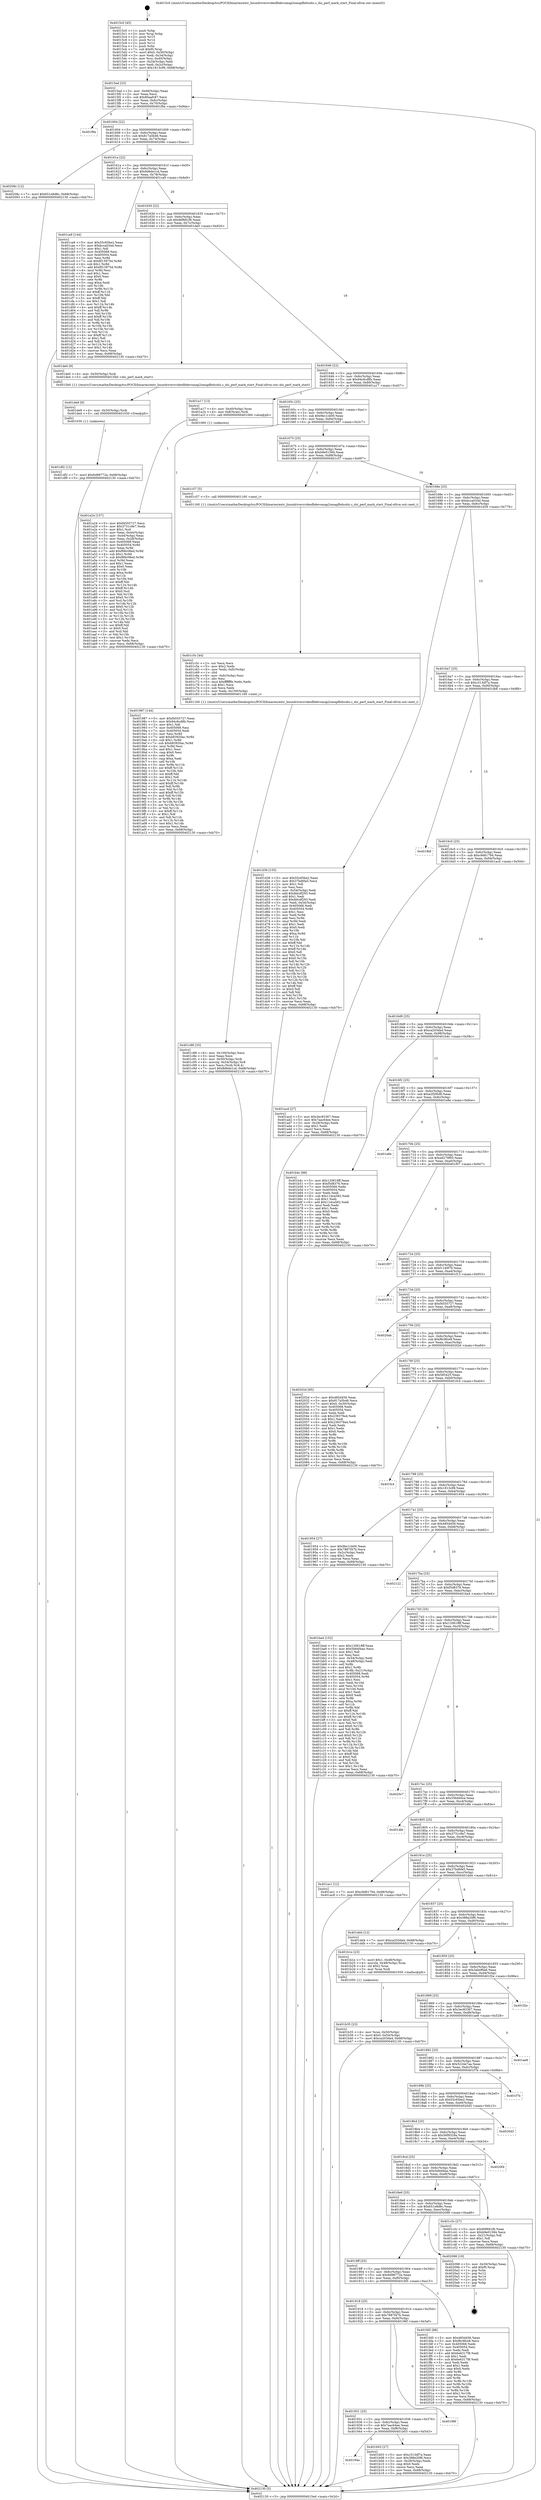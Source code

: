 digraph "0x4015c0" {
  label = "0x4015c0 (/mnt/c/Users/mathe/Desktop/tcc/POCII/binaries/extr_linuxdriversvideofbdevomap2omapfbdssdsi.c_dsi_perf_mark_start_Final-ollvm.out::main(0))"
  labelloc = "t"
  node[shape=record]

  Entry [label="",width=0.3,height=0.3,shape=circle,fillcolor=black,style=filled]
  "0x4015ed" [label="{
     0x4015ed [23]\l
     | [instrs]\l
     &nbsp;&nbsp;0x4015ed \<+3\>: mov -0x68(%rbp),%eax\l
     &nbsp;&nbsp;0x4015f0 \<+2\>: mov %eax,%ecx\l
     &nbsp;&nbsp;0x4015f2 \<+6\>: sub $0x80aafc87,%ecx\l
     &nbsp;&nbsp;0x4015f8 \<+3\>: mov %eax,-0x6c(%rbp)\l
     &nbsp;&nbsp;0x4015fb \<+3\>: mov %ecx,-0x70(%rbp)\l
     &nbsp;&nbsp;0x4015fe \<+6\>: je 0000000000401f9a \<main+0x9da\>\l
  }"]
  "0x401f9a" [label="{
     0x401f9a\l
  }", style=dashed]
  "0x401604" [label="{
     0x401604 [22]\l
     | [instrs]\l
     &nbsp;&nbsp;0x401604 \<+5\>: jmp 0000000000401609 \<main+0x49\>\l
     &nbsp;&nbsp;0x401609 \<+3\>: mov -0x6c(%rbp),%eax\l
     &nbsp;&nbsp;0x40160c \<+5\>: sub $0x817a5b46,%eax\l
     &nbsp;&nbsp;0x401611 \<+3\>: mov %eax,-0x74(%rbp)\l
     &nbsp;&nbsp;0x401614 \<+6\>: je 000000000040208c \<main+0xacc\>\l
  }"]
  Exit [label="",width=0.3,height=0.3,shape=circle,fillcolor=black,style=filled,peripheries=2]
  "0x40208c" [label="{
     0x40208c [12]\l
     | [instrs]\l
     &nbsp;&nbsp;0x40208c \<+7\>: movl $0x651e8d8c,-0x68(%rbp)\l
     &nbsp;&nbsp;0x402093 \<+5\>: jmp 0000000000402130 \<main+0xb70\>\l
  }"]
  "0x40161a" [label="{
     0x40161a [22]\l
     | [instrs]\l
     &nbsp;&nbsp;0x40161a \<+5\>: jmp 000000000040161f \<main+0x5f\>\l
     &nbsp;&nbsp;0x40161f \<+3\>: mov -0x6c(%rbp),%eax\l
     &nbsp;&nbsp;0x401622 \<+5\>: sub $0x8d6de1cd,%eax\l
     &nbsp;&nbsp;0x401627 \<+3\>: mov %eax,-0x78(%rbp)\l
     &nbsp;&nbsp;0x40162a \<+6\>: je 0000000000401ca9 \<main+0x6e9\>\l
  }"]
  "0x401df2" [label="{
     0x401df2 [12]\l
     | [instrs]\l
     &nbsp;&nbsp;0x401df2 \<+7\>: movl $0x6d98772e,-0x68(%rbp)\l
     &nbsp;&nbsp;0x401df9 \<+5\>: jmp 0000000000402130 \<main+0xb70\>\l
  }"]
  "0x401ca9" [label="{
     0x401ca9 [144]\l
     | [instrs]\l
     &nbsp;&nbsp;0x401ca9 \<+5\>: mov $0x55c65be2,%eax\l
     &nbsp;&nbsp;0x401cae \<+5\>: mov $0xbcca034d,%ecx\l
     &nbsp;&nbsp;0x401cb3 \<+2\>: mov $0x1,%dl\l
     &nbsp;&nbsp;0x401cb5 \<+7\>: mov 0x405068,%esi\l
     &nbsp;&nbsp;0x401cbc \<+7\>: mov 0x405054,%edi\l
     &nbsp;&nbsp;0x401cc3 \<+3\>: mov %esi,%r8d\l
     &nbsp;&nbsp;0x401cc6 \<+7\>: sub $0x8f13975d,%r8d\l
     &nbsp;&nbsp;0x401ccd \<+4\>: sub $0x1,%r8d\l
     &nbsp;&nbsp;0x401cd1 \<+7\>: add $0x8f13975d,%r8d\l
     &nbsp;&nbsp;0x401cd8 \<+4\>: imul %r8d,%esi\l
     &nbsp;&nbsp;0x401cdc \<+3\>: and $0x1,%esi\l
     &nbsp;&nbsp;0x401cdf \<+3\>: cmp $0x0,%esi\l
     &nbsp;&nbsp;0x401ce2 \<+4\>: sete %r9b\l
     &nbsp;&nbsp;0x401ce6 \<+3\>: cmp $0xa,%edi\l
     &nbsp;&nbsp;0x401ce9 \<+4\>: setl %r10b\l
     &nbsp;&nbsp;0x401ced \<+3\>: mov %r9b,%r11b\l
     &nbsp;&nbsp;0x401cf0 \<+4\>: xor $0xff,%r11b\l
     &nbsp;&nbsp;0x401cf4 \<+3\>: mov %r10b,%bl\l
     &nbsp;&nbsp;0x401cf7 \<+3\>: xor $0xff,%bl\l
     &nbsp;&nbsp;0x401cfa \<+3\>: xor $0x1,%dl\l
     &nbsp;&nbsp;0x401cfd \<+3\>: mov %r11b,%r14b\l
     &nbsp;&nbsp;0x401d00 \<+4\>: and $0xff,%r14b\l
     &nbsp;&nbsp;0x401d04 \<+3\>: and %dl,%r9b\l
     &nbsp;&nbsp;0x401d07 \<+3\>: mov %bl,%r15b\l
     &nbsp;&nbsp;0x401d0a \<+4\>: and $0xff,%r15b\l
     &nbsp;&nbsp;0x401d0e \<+3\>: and %dl,%r10b\l
     &nbsp;&nbsp;0x401d11 \<+3\>: or %r9b,%r14b\l
     &nbsp;&nbsp;0x401d14 \<+3\>: or %r10b,%r15b\l
     &nbsp;&nbsp;0x401d17 \<+3\>: xor %r15b,%r14b\l
     &nbsp;&nbsp;0x401d1a \<+3\>: or %bl,%r11b\l
     &nbsp;&nbsp;0x401d1d \<+4\>: xor $0xff,%r11b\l
     &nbsp;&nbsp;0x401d21 \<+3\>: or $0x1,%dl\l
     &nbsp;&nbsp;0x401d24 \<+3\>: and %dl,%r11b\l
     &nbsp;&nbsp;0x401d27 \<+3\>: or %r11b,%r14b\l
     &nbsp;&nbsp;0x401d2a \<+4\>: test $0x1,%r14b\l
     &nbsp;&nbsp;0x401d2e \<+3\>: cmovne %ecx,%eax\l
     &nbsp;&nbsp;0x401d31 \<+3\>: mov %eax,-0x68(%rbp)\l
     &nbsp;&nbsp;0x401d34 \<+5\>: jmp 0000000000402130 \<main+0xb70\>\l
  }"]
  "0x401630" [label="{
     0x401630 [22]\l
     | [instrs]\l
     &nbsp;&nbsp;0x401630 \<+5\>: jmp 0000000000401635 \<main+0x75\>\l
     &nbsp;&nbsp;0x401635 \<+3\>: mov -0x6c(%rbp),%eax\l
     &nbsp;&nbsp;0x401638 \<+5\>: sub $0x90f681f6,%eax\l
     &nbsp;&nbsp;0x40163d \<+3\>: mov %eax,-0x7c(%rbp)\l
     &nbsp;&nbsp;0x401640 \<+6\>: je 0000000000401de0 \<main+0x820\>\l
  }"]
  "0x401de9" [label="{
     0x401de9 [9]\l
     | [instrs]\l
     &nbsp;&nbsp;0x401de9 \<+4\>: mov -0x50(%rbp),%rdi\l
     &nbsp;&nbsp;0x401ded \<+5\>: call 0000000000401030 \<free@plt\>\l
     | [calls]\l
     &nbsp;&nbsp;0x401030 \{1\} (unknown)\l
  }"]
  "0x401de0" [label="{
     0x401de0 [9]\l
     | [instrs]\l
     &nbsp;&nbsp;0x401de0 \<+4\>: mov -0x50(%rbp),%rdi\l
     &nbsp;&nbsp;0x401de4 \<+5\>: call 00000000004015b0 \<dsi_perf_mark_start\>\l
     | [calls]\l
     &nbsp;&nbsp;0x4015b0 \{1\} (/mnt/c/Users/mathe/Desktop/tcc/POCII/binaries/extr_linuxdriversvideofbdevomap2omapfbdssdsi.c_dsi_perf_mark_start_Final-ollvm.out::dsi_perf_mark_start)\l
  }"]
  "0x401646" [label="{
     0x401646 [22]\l
     | [instrs]\l
     &nbsp;&nbsp;0x401646 \<+5\>: jmp 000000000040164b \<main+0x8b\>\l
     &nbsp;&nbsp;0x40164b \<+3\>: mov -0x6c(%rbp),%eax\l
     &nbsp;&nbsp;0x40164e \<+5\>: sub $0x94c6cd8b,%eax\l
     &nbsp;&nbsp;0x401653 \<+3\>: mov %eax,-0x80(%rbp)\l
     &nbsp;&nbsp;0x401656 \<+6\>: je 0000000000401a17 \<main+0x457\>\l
  }"]
  "0x401c88" [label="{
     0x401c88 [33]\l
     | [instrs]\l
     &nbsp;&nbsp;0x401c88 \<+6\>: mov -0x100(%rbp),%ecx\l
     &nbsp;&nbsp;0x401c8e \<+3\>: imul %eax,%ecx\l
     &nbsp;&nbsp;0x401c91 \<+4\>: mov -0x50(%rbp),%rdi\l
     &nbsp;&nbsp;0x401c95 \<+4\>: movslq -0x54(%rbp),%r8\l
     &nbsp;&nbsp;0x401c99 \<+4\>: mov %ecx,(%rdi,%r8,4)\l
     &nbsp;&nbsp;0x401c9d \<+7\>: movl $0x8d6de1cd,-0x68(%rbp)\l
     &nbsp;&nbsp;0x401ca4 \<+5\>: jmp 0000000000402130 \<main+0xb70\>\l
  }"]
  "0x401a17" [label="{
     0x401a17 [13]\l
     | [instrs]\l
     &nbsp;&nbsp;0x401a17 \<+4\>: mov -0x40(%rbp),%rax\l
     &nbsp;&nbsp;0x401a1b \<+4\>: mov 0x8(%rax),%rdi\l
     &nbsp;&nbsp;0x401a1f \<+5\>: call 0000000000401060 \<atoi@plt\>\l
     | [calls]\l
     &nbsp;&nbsp;0x401060 \{1\} (unknown)\l
  }"]
  "0x40165c" [label="{
     0x40165c [25]\l
     | [instrs]\l
     &nbsp;&nbsp;0x40165c \<+5\>: jmp 0000000000401661 \<main+0xa1\>\l
     &nbsp;&nbsp;0x401661 \<+3\>: mov -0x6c(%rbp),%eax\l
     &nbsp;&nbsp;0x401664 \<+5\>: sub $0x9bc1cb00,%eax\l
     &nbsp;&nbsp;0x401669 \<+6\>: mov %eax,-0x84(%rbp)\l
     &nbsp;&nbsp;0x40166f \<+6\>: je 0000000000401987 \<main+0x3c7\>\l
  }"]
  "0x401c5c" [label="{
     0x401c5c [44]\l
     | [instrs]\l
     &nbsp;&nbsp;0x401c5c \<+2\>: xor %ecx,%ecx\l
     &nbsp;&nbsp;0x401c5e \<+5\>: mov $0x2,%edx\l
     &nbsp;&nbsp;0x401c63 \<+6\>: mov %edx,-0xfc(%rbp)\l
     &nbsp;&nbsp;0x401c69 \<+1\>: cltd\l
     &nbsp;&nbsp;0x401c6a \<+6\>: mov -0xfc(%rbp),%esi\l
     &nbsp;&nbsp;0x401c70 \<+2\>: idiv %esi\l
     &nbsp;&nbsp;0x401c72 \<+6\>: imul $0xfffffffe,%edx,%edx\l
     &nbsp;&nbsp;0x401c78 \<+3\>: sub $0x1,%ecx\l
     &nbsp;&nbsp;0x401c7b \<+2\>: sub %ecx,%edx\l
     &nbsp;&nbsp;0x401c7d \<+6\>: mov %edx,-0x100(%rbp)\l
     &nbsp;&nbsp;0x401c83 \<+5\>: call 0000000000401160 \<next_i\>\l
     | [calls]\l
     &nbsp;&nbsp;0x401160 \{1\} (/mnt/c/Users/mathe/Desktop/tcc/POCII/binaries/extr_linuxdriversvideofbdevomap2omapfbdssdsi.c_dsi_perf_mark_start_Final-ollvm.out::next_i)\l
  }"]
  "0x401987" [label="{
     0x401987 [144]\l
     | [instrs]\l
     &nbsp;&nbsp;0x401987 \<+5\>: mov $0xf4555727,%eax\l
     &nbsp;&nbsp;0x40198c \<+5\>: mov $0x94c6cd8b,%ecx\l
     &nbsp;&nbsp;0x401991 \<+2\>: mov $0x1,%dl\l
     &nbsp;&nbsp;0x401993 \<+7\>: mov 0x405068,%esi\l
     &nbsp;&nbsp;0x40199a \<+7\>: mov 0x405054,%edi\l
     &nbsp;&nbsp;0x4019a1 \<+3\>: mov %esi,%r8d\l
     &nbsp;&nbsp;0x4019a4 \<+7\>: add $0xb83920ac,%r8d\l
     &nbsp;&nbsp;0x4019ab \<+4\>: sub $0x1,%r8d\l
     &nbsp;&nbsp;0x4019af \<+7\>: sub $0xb83920ac,%r8d\l
     &nbsp;&nbsp;0x4019b6 \<+4\>: imul %r8d,%esi\l
     &nbsp;&nbsp;0x4019ba \<+3\>: and $0x1,%esi\l
     &nbsp;&nbsp;0x4019bd \<+3\>: cmp $0x0,%esi\l
     &nbsp;&nbsp;0x4019c0 \<+4\>: sete %r9b\l
     &nbsp;&nbsp;0x4019c4 \<+3\>: cmp $0xa,%edi\l
     &nbsp;&nbsp;0x4019c7 \<+4\>: setl %r10b\l
     &nbsp;&nbsp;0x4019cb \<+3\>: mov %r9b,%r11b\l
     &nbsp;&nbsp;0x4019ce \<+4\>: xor $0xff,%r11b\l
     &nbsp;&nbsp;0x4019d2 \<+3\>: mov %r10b,%bl\l
     &nbsp;&nbsp;0x4019d5 \<+3\>: xor $0xff,%bl\l
     &nbsp;&nbsp;0x4019d8 \<+3\>: xor $0x1,%dl\l
     &nbsp;&nbsp;0x4019db \<+3\>: mov %r11b,%r14b\l
     &nbsp;&nbsp;0x4019de \<+4\>: and $0xff,%r14b\l
     &nbsp;&nbsp;0x4019e2 \<+3\>: and %dl,%r9b\l
     &nbsp;&nbsp;0x4019e5 \<+3\>: mov %bl,%r15b\l
     &nbsp;&nbsp;0x4019e8 \<+4\>: and $0xff,%r15b\l
     &nbsp;&nbsp;0x4019ec \<+3\>: and %dl,%r10b\l
     &nbsp;&nbsp;0x4019ef \<+3\>: or %r9b,%r14b\l
     &nbsp;&nbsp;0x4019f2 \<+3\>: or %r10b,%r15b\l
     &nbsp;&nbsp;0x4019f5 \<+3\>: xor %r15b,%r14b\l
     &nbsp;&nbsp;0x4019f8 \<+3\>: or %bl,%r11b\l
     &nbsp;&nbsp;0x4019fb \<+4\>: xor $0xff,%r11b\l
     &nbsp;&nbsp;0x4019ff \<+3\>: or $0x1,%dl\l
     &nbsp;&nbsp;0x401a02 \<+3\>: and %dl,%r11b\l
     &nbsp;&nbsp;0x401a05 \<+3\>: or %r11b,%r14b\l
     &nbsp;&nbsp;0x401a08 \<+4\>: test $0x1,%r14b\l
     &nbsp;&nbsp;0x401a0c \<+3\>: cmovne %ecx,%eax\l
     &nbsp;&nbsp;0x401a0f \<+3\>: mov %eax,-0x68(%rbp)\l
     &nbsp;&nbsp;0x401a12 \<+5\>: jmp 0000000000402130 \<main+0xb70\>\l
  }"]
  "0x401675" [label="{
     0x401675 [25]\l
     | [instrs]\l
     &nbsp;&nbsp;0x401675 \<+5\>: jmp 000000000040167a \<main+0xba\>\l
     &nbsp;&nbsp;0x40167a \<+3\>: mov -0x6c(%rbp),%eax\l
     &nbsp;&nbsp;0x40167d \<+5\>: sub $0xb9e01584,%eax\l
     &nbsp;&nbsp;0x401682 \<+6\>: mov %eax,-0x88(%rbp)\l
     &nbsp;&nbsp;0x401688 \<+6\>: je 0000000000401c57 \<main+0x697\>\l
  }"]
  "0x401b35" [label="{
     0x401b35 [23]\l
     | [instrs]\l
     &nbsp;&nbsp;0x401b35 \<+4\>: mov %rax,-0x50(%rbp)\l
     &nbsp;&nbsp;0x401b39 \<+7\>: movl $0x0,-0x54(%rbp)\l
     &nbsp;&nbsp;0x401b40 \<+7\>: movl $0xca203da4,-0x68(%rbp)\l
     &nbsp;&nbsp;0x401b47 \<+5\>: jmp 0000000000402130 \<main+0xb70\>\l
  }"]
  "0x401c57" [label="{
     0x401c57 [5]\l
     | [instrs]\l
     &nbsp;&nbsp;0x401c57 \<+5\>: call 0000000000401160 \<next_i\>\l
     | [calls]\l
     &nbsp;&nbsp;0x401160 \{1\} (/mnt/c/Users/mathe/Desktop/tcc/POCII/binaries/extr_linuxdriversvideofbdevomap2omapfbdssdsi.c_dsi_perf_mark_start_Final-ollvm.out::next_i)\l
  }"]
  "0x40168e" [label="{
     0x40168e [25]\l
     | [instrs]\l
     &nbsp;&nbsp;0x40168e \<+5\>: jmp 0000000000401693 \<main+0xd3\>\l
     &nbsp;&nbsp;0x401693 \<+3\>: mov -0x6c(%rbp),%eax\l
     &nbsp;&nbsp;0x401696 \<+5\>: sub $0xbcca034d,%eax\l
     &nbsp;&nbsp;0x40169b \<+6\>: mov %eax,-0x8c(%rbp)\l
     &nbsp;&nbsp;0x4016a1 \<+6\>: je 0000000000401d39 \<main+0x779\>\l
  }"]
  "0x40194a" [label="{
     0x40194a\l
  }", style=dashed]
  "0x401d39" [label="{
     0x401d39 [155]\l
     | [instrs]\l
     &nbsp;&nbsp;0x401d39 \<+5\>: mov $0x55c65be2,%eax\l
     &nbsp;&nbsp;0x401d3e \<+5\>: mov $0x37bd6fa5,%ecx\l
     &nbsp;&nbsp;0x401d43 \<+2\>: mov $0x1,%dl\l
     &nbsp;&nbsp;0x401d45 \<+2\>: xor %esi,%esi\l
     &nbsp;&nbsp;0x401d47 \<+3\>: mov -0x54(%rbp),%edi\l
     &nbsp;&nbsp;0x401d4a \<+6\>: add $0x8dcdf293,%edi\l
     &nbsp;&nbsp;0x401d50 \<+3\>: add $0x1,%edi\l
     &nbsp;&nbsp;0x401d53 \<+6\>: sub $0x8dcdf293,%edi\l
     &nbsp;&nbsp;0x401d59 \<+3\>: mov %edi,-0x54(%rbp)\l
     &nbsp;&nbsp;0x401d5c \<+7\>: mov 0x405068,%edi\l
     &nbsp;&nbsp;0x401d63 \<+8\>: mov 0x405054,%r8d\l
     &nbsp;&nbsp;0x401d6b \<+3\>: sub $0x1,%esi\l
     &nbsp;&nbsp;0x401d6e \<+3\>: mov %edi,%r9d\l
     &nbsp;&nbsp;0x401d71 \<+3\>: add %esi,%r9d\l
     &nbsp;&nbsp;0x401d74 \<+4\>: imul %r9d,%edi\l
     &nbsp;&nbsp;0x401d78 \<+3\>: and $0x1,%edi\l
     &nbsp;&nbsp;0x401d7b \<+3\>: cmp $0x0,%edi\l
     &nbsp;&nbsp;0x401d7e \<+4\>: sete %r10b\l
     &nbsp;&nbsp;0x401d82 \<+4\>: cmp $0xa,%r8d\l
     &nbsp;&nbsp;0x401d86 \<+4\>: setl %r11b\l
     &nbsp;&nbsp;0x401d8a \<+3\>: mov %r10b,%bl\l
     &nbsp;&nbsp;0x401d8d \<+3\>: xor $0xff,%bl\l
     &nbsp;&nbsp;0x401d90 \<+3\>: mov %r11b,%r14b\l
     &nbsp;&nbsp;0x401d93 \<+4\>: xor $0xff,%r14b\l
     &nbsp;&nbsp;0x401d97 \<+3\>: xor $0x0,%dl\l
     &nbsp;&nbsp;0x401d9a \<+3\>: mov %bl,%r15b\l
     &nbsp;&nbsp;0x401d9d \<+4\>: and $0x0,%r15b\l
     &nbsp;&nbsp;0x401da1 \<+3\>: and %dl,%r10b\l
     &nbsp;&nbsp;0x401da4 \<+3\>: mov %r14b,%r12b\l
     &nbsp;&nbsp;0x401da7 \<+4\>: and $0x0,%r12b\l
     &nbsp;&nbsp;0x401dab \<+3\>: and %dl,%r11b\l
     &nbsp;&nbsp;0x401dae \<+3\>: or %r10b,%r15b\l
     &nbsp;&nbsp;0x401db1 \<+3\>: or %r11b,%r12b\l
     &nbsp;&nbsp;0x401db4 \<+3\>: xor %r12b,%r15b\l
     &nbsp;&nbsp;0x401db7 \<+3\>: or %r14b,%bl\l
     &nbsp;&nbsp;0x401dba \<+3\>: xor $0xff,%bl\l
     &nbsp;&nbsp;0x401dbd \<+3\>: or $0x0,%dl\l
     &nbsp;&nbsp;0x401dc0 \<+2\>: and %dl,%bl\l
     &nbsp;&nbsp;0x401dc2 \<+3\>: or %bl,%r15b\l
     &nbsp;&nbsp;0x401dc5 \<+4\>: test $0x1,%r15b\l
     &nbsp;&nbsp;0x401dc9 \<+3\>: cmovne %ecx,%eax\l
     &nbsp;&nbsp;0x401dcc \<+3\>: mov %eax,-0x68(%rbp)\l
     &nbsp;&nbsp;0x401dcf \<+5\>: jmp 0000000000402130 \<main+0xb70\>\l
  }"]
  "0x4016a7" [label="{
     0x4016a7 [25]\l
     | [instrs]\l
     &nbsp;&nbsp;0x4016a7 \<+5\>: jmp 00000000004016ac \<main+0xec\>\l
     &nbsp;&nbsp;0x4016ac \<+3\>: mov -0x6c(%rbp),%eax\l
     &nbsp;&nbsp;0x4016af \<+5\>: sub $0xc313df7a,%eax\l
     &nbsp;&nbsp;0x4016b4 \<+6\>: mov %eax,-0x90(%rbp)\l
     &nbsp;&nbsp;0x4016ba \<+6\>: je 0000000000401fb8 \<main+0x9f8\>\l
  }"]
  "0x401b03" [label="{
     0x401b03 [27]\l
     | [instrs]\l
     &nbsp;&nbsp;0x401b03 \<+5\>: mov $0xc313df7a,%eax\l
     &nbsp;&nbsp;0x401b08 \<+5\>: mov $0x388e20f6,%ecx\l
     &nbsp;&nbsp;0x401b0d \<+3\>: mov -0x28(%rbp),%edx\l
     &nbsp;&nbsp;0x401b10 \<+3\>: cmp $0x0,%edx\l
     &nbsp;&nbsp;0x401b13 \<+3\>: cmove %ecx,%eax\l
     &nbsp;&nbsp;0x401b16 \<+3\>: mov %eax,-0x68(%rbp)\l
     &nbsp;&nbsp;0x401b19 \<+5\>: jmp 0000000000402130 \<main+0xb70\>\l
  }"]
  "0x401fb8" [label="{
     0x401fb8\l
  }", style=dashed]
  "0x4016c0" [label="{
     0x4016c0 [25]\l
     | [instrs]\l
     &nbsp;&nbsp;0x4016c0 \<+5\>: jmp 00000000004016c5 \<main+0x105\>\l
     &nbsp;&nbsp;0x4016c5 \<+3\>: mov -0x6c(%rbp),%eax\l
     &nbsp;&nbsp;0x4016c8 \<+5\>: sub $0xc9d61794,%eax\l
     &nbsp;&nbsp;0x4016cd \<+6\>: mov %eax,-0x94(%rbp)\l
     &nbsp;&nbsp;0x4016d3 \<+6\>: je 0000000000401acd \<main+0x50d\>\l
  }"]
  "0x401931" [label="{
     0x401931 [25]\l
     | [instrs]\l
     &nbsp;&nbsp;0x401931 \<+5\>: jmp 0000000000401936 \<main+0x376\>\l
     &nbsp;&nbsp;0x401936 \<+3\>: mov -0x6c(%rbp),%eax\l
     &nbsp;&nbsp;0x401939 \<+5\>: sub $0x7aac64ee,%eax\l
     &nbsp;&nbsp;0x40193e \<+6\>: mov %eax,-0xf8(%rbp)\l
     &nbsp;&nbsp;0x401944 \<+6\>: je 0000000000401b03 \<main+0x543\>\l
  }"]
  "0x401acd" [label="{
     0x401acd [27]\l
     | [instrs]\l
     &nbsp;&nbsp;0x401acd \<+5\>: mov $0x3ec83367,%eax\l
     &nbsp;&nbsp;0x401ad2 \<+5\>: mov $0x7aac64ee,%ecx\l
     &nbsp;&nbsp;0x401ad7 \<+3\>: mov -0x28(%rbp),%edx\l
     &nbsp;&nbsp;0x401ada \<+3\>: cmp $0x1,%edx\l
     &nbsp;&nbsp;0x401add \<+3\>: cmovl %ecx,%eax\l
     &nbsp;&nbsp;0x401ae0 \<+3\>: mov %eax,-0x68(%rbp)\l
     &nbsp;&nbsp;0x401ae3 \<+5\>: jmp 0000000000402130 \<main+0xb70\>\l
  }"]
  "0x4016d9" [label="{
     0x4016d9 [25]\l
     | [instrs]\l
     &nbsp;&nbsp;0x4016d9 \<+5\>: jmp 00000000004016de \<main+0x11e\>\l
     &nbsp;&nbsp;0x4016de \<+3\>: mov -0x6c(%rbp),%eax\l
     &nbsp;&nbsp;0x4016e1 \<+5\>: sub $0xca203da4,%eax\l
     &nbsp;&nbsp;0x4016e6 \<+6\>: mov %eax,-0x98(%rbp)\l
     &nbsp;&nbsp;0x4016ec \<+6\>: je 0000000000401b4c \<main+0x58c\>\l
  }"]
  "0x40196f" [label="{
     0x40196f\l
  }", style=dashed]
  "0x401b4c" [label="{
     0x401b4c [88]\l
     | [instrs]\l
     &nbsp;&nbsp;0x401b4c \<+5\>: mov $0x120618ff,%eax\l
     &nbsp;&nbsp;0x401b51 \<+5\>: mov $0xf5d8376,%ecx\l
     &nbsp;&nbsp;0x401b56 \<+7\>: mov 0x405068,%edx\l
     &nbsp;&nbsp;0x401b5d \<+7\>: mov 0x405054,%esi\l
     &nbsp;&nbsp;0x401b64 \<+2\>: mov %edx,%edi\l
     &nbsp;&nbsp;0x401b66 \<+6\>: sub $0x11dca582,%edi\l
     &nbsp;&nbsp;0x401b6c \<+3\>: sub $0x1,%edi\l
     &nbsp;&nbsp;0x401b6f \<+6\>: add $0x11dca582,%edi\l
     &nbsp;&nbsp;0x401b75 \<+3\>: imul %edi,%edx\l
     &nbsp;&nbsp;0x401b78 \<+3\>: and $0x1,%edx\l
     &nbsp;&nbsp;0x401b7b \<+3\>: cmp $0x0,%edx\l
     &nbsp;&nbsp;0x401b7e \<+4\>: sete %r8b\l
     &nbsp;&nbsp;0x401b82 \<+3\>: cmp $0xa,%esi\l
     &nbsp;&nbsp;0x401b85 \<+4\>: setl %r9b\l
     &nbsp;&nbsp;0x401b89 \<+3\>: mov %r8b,%r10b\l
     &nbsp;&nbsp;0x401b8c \<+3\>: and %r9b,%r10b\l
     &nbsp;&nbsp;0x401b8f \<+3\>: xor %r9b,%r8b\l
     &nbsp;&nbsp;0x401b92 \<+3\>: or %r8b,%r10b\l
     &nbsp;&nbsp;0x401b95 \<+4\>: test $0x1,%r10b\l
     &nbsp;&nbsp;0x401b99 \<+3\>: cmovne %ecx,%eax\l
     &nbsp;&nbsp;0x401b9c \<+3\>: mov %eax,-0x68(%rbp)\l
     &nbsp;&nbsp;0x401b9f \<+5\>: jmp 0000000000402130 \<main+0xb70\>\l
  }"]
  "0x4016f2" [label="{
     0x4016f2 [25]\l
     | [instrs]\l
     &nbsp;&nbsp;0x4016f2 \<+5\>: jmp 00000000004016f7 \<main+0x137\>\l
     &nbsp;&nbsp;0x4016f7 \<+3\>: mov -0x6c(%rbp),%eax\l
     &nbsp;&nbsp;0x4016fa \<+5\>: sub $0xe2f2f0d8,%eax\l
     &nbsp;&nbsp;0x4016ff \<+6\>: mov %eax,-0x9c(%rbp)\l
     &nbsp;&nbsp;0x401705 \<+6\>: je 0000000000401e8e \<main+0x8ce\>\l
  }"]
  "0x401918" [label="{
     0x401918 [25]\l
     | [instrs]\l
     &nbsp;&nbsp;0x401918 \<+5\>: jmp 000000000040191d \<main+0x35d\>\l
     &nbsp;&nbsp;0x40191d \<+3\>: mov -0x6c(%rbp),%eax\l
     &nbsp;&nbsp;0x401920 \<+5\>: sub $0x7887f47b,%eax\l
     &nbsp;&nbsp;0x401925 \<+6\>: mov %eax,-0xf4(%rbp)\l
     &nbsp;&nbsp;0x40192b \<+6\>: je 000000000040196f \<main+0x3af\>\l
  }"]
  "0x401e8e" [label="{
     0x401e8e\l
  }", style=dashed]
  "0x40170b" [label="{
     0x40170b [25]\l
     | [instrs]\l
     &nbsp;&nbsp;0x40170b \<+5\>: jmp 0000000000401710 \<main+0x150\>\l
     &nbsp;&nbsp;0x401710 \<+3\>: mov -0x6c(%rbp),%eax\l
     &nbsp;&nbsp;0x401713 \<+5\>: sub $0xe6279f05,%eax\l
     &nbsp;&nbsp;0x401718 \<+6\>: mov %eax,-0xa0(%rbp)\l
     &nbsp;&nbsp;0x40171e \<+6\>: je 0000000000401f07 \<main+0x947\>\l
  }"]
  "0x401fd5" [label="{
     0x401fd5 [88]\l
     | [instrs]\l
     &nbsp;&nbsp;0x401fd5 \<+5\>: mov $0x485d456,%eax\l
     &nbsp;&nbsp;0x401fda \<+5\>: mov $0xf6c9fce8,%ecx\l
     &nbsp;&nbsp;0x401fdf \<+7\>: mov 0x405068,%edx\l
     &nbsp;&nbsp;0x401fe6 \<+7\>: mov 0x405054,%esi\l
     &nbsp;&nbsp;0x401fed \<+2\>: mov %edx,%edi\l
     &nbsp;&nbsp;0x401fef \<+6\>: add $0x6e6317f8,%edi\l
     &nbsp;&nbsp;0x401ff5 \<+3\>: sub $0x1,%edi\l
     &nbsp;&nbsp;0x401ff8 \<+6\>: sub $0x6e6317f8,%edi\l
     &nbsp;&nbsp;0x401ffe \<+3\>: imul %edi,%edx\l
     &nbsp;&nbsp;0x402001 \<+3\>: and $0x1,%edx\l
     &nbsp;&nbsp;0x402004 \<+3\>: cmp $0x0,%edx\l
     &nbsp;&nbsp;0x402007 \<+4\>: sete %r8b\l
     &nbsp;&nbsp;0x40200b \<+3\>: cmp $0xa,%esi\l
     &nbsp;&nbsp;0x40200e \<+4\>: setl %r9b\l
     &nbsp;&nbsp;0x402012 \<+3\>: mov %r8b,%r10b\l
     &nbsp;&nbsp;0x402015 \<+3\>: and %r9b,%r10b\l
     &nbsp;&nbsp;0x402018 \<+3\>: xor %r9b,%r8b\l
     &nbsp;&nbsp;0x40201b \<+3\>: or %r8b,%r10b\l
     &nbsp;&nbsp;0x40201e \<+4\>: test $0x1,%r10b\l
     &nbsp;&nbsp;0x402022 \<+3\>: cmovne %ecx,%eax\l
     &nbsp;&nbsp;0x402025 \<+3\>: mov %eax,-0x68(%rbp)\l
     &nbsp;&nbsp;0x402028 \<+5\>: jmp 0000000000402130 \<main+0xb70\>\l
  }"]
  "0x401f07" [label="{
     0x401f07\l
  }", style=dashed]
  "0x401724" [label="{
     0x401724 [25]\l
     | [instrs]\l
     &nbsp;&nbsp;0x401724 \<+5\>: jmp 0000000000401729 \<main+0x169\>\l
     &nbsp;&nbsp;0x401729 \<+3\>: mov -0x6c(%rbp),%eax\l
     &nbsp;&nbsp;0x40172c \<+5\>: sub $0xf1140f76,%eax\l
     &nbsp;&nbsp;0x401731 \<+6\>: mov %eax,-0xa4(%rbp)\l
     &nbsp;&nbsp;0x401737 \<+6\>: je 0000000000401f13 \<main+0x953\>\l
  }"]
  "0x4018ff" [label="{
     0x4018ff [25]\l
     | [instrs]\l
     &nbsp;&nbsp;0x4018ff \<+5\>: jmp 0000000000401904 \<main+0x344\>\l
     &nbsp;&nbsp;0x401904 \<+3\>: mov -0x6c(%rbp),%eax\l
     &nbsp;&nbsp;0x401907 \<+5\>: sub $0x6d98772e,%eax\l
     &nbsp;&nbsp;0x40190c \<+6\>: mov %eax,-0xf0(%rbp)\l
     &nbsp;&nbsp;0x401912 \<+6\>: je 0000000000401fd5 \<main+0xa15\>\l
  }"]
  "0x401f13" [label="{
     0x401f13\l
  }", style=dashed]
  "0x40173d" [label="{
     0x40173d [25]\l
     | [instrs]\l
     &nbsp;&nbsp;0x40173d \<+5\>: jmp 0000000000401742 \<main+0x182\>\l
     &nbsp;&nbsp;0x401742 \<+3\>: mov -0x6c(%rbp),%eax\l
     &nbsp;&nbsp;0x401745 \<+5\>: sub $0xf4555727,%eax\l
     &nbsp;&nbsp;0x40174a \<+6\>: mov %eax,-0xa8(%rbp)\l
     &nbsp;&nbsp;0x401750 \<+6\>: je 00000000004020ab \<main+0xaeb\>\l
  }"]
  "0x402098" [label="{
     0x402098 [19]\l
     | [instrs]\l
     &nbsp;&nbsp;0x402098 \<+3\>: mov -0x30(%rbp),%eax\l
     &nbsp;&nbsp;0x40209b \<+7\>: add $0xf0,%rsp\l
     &nbsp;&nbsp;0x4020a2 \<+1\>: pop %rbx\l
     &nbsp;&nbsp;0x4020a3 \<+2\>: pop %r12\l
     &nbsp;&nbsp;0x4020a5 \<+2\>: pop %r14\l
     &nbsp;&nbsp;0x4020a7 \<+2\>: pop %r15\l
     &nbsp;&nbsp;0x4020a9 \<+1\>: pop %rbp\l
     &nbsp;&nbsp;0x4020aa \<+1\>: ret\l
  }"]
  "0x4020ab" [label="{
     0x4020ab\l
  }", style=dashed]
  "0x401756" [label="{
     0x401756 [25]\l
     | [instrs]\l
     &nbsp;&nbsp;0x401756 \<+5\>: jmp 000000000040175b \<main+0x19b\>\l
     &nbsp;&nbsp;0x40175b \<+3\>: mov -0x6c(%rbp),%eax\l
     &nbsp;&nbsp;0x40175e \<+5\>: sub $0xf6c9fce8,%eax\l
     &nbsp;&nbsp;0x401763 \<+6\>: mov %eax,-0xac(%rbp)\l
     &nbsp;&nbsp;0x401769 \<+6\>: je 000000000040202d \<main+0xa6d\>\l
  }"]
  "0x4018e6" [label="{
     0x4018e6 [25]\l
     | [instrs]\l
     &nbsp;&nbsp;0x4018e6 \<+5\>: jmp 00000000004018eb \<main+0x32b\>\l
     &nbsp;&nbsp;0x4018eb \<+3\>: mov -0x6c(%rbp),%eax\l
     &nbsp;&nbsp;0x4018ee \<+5\>: sub $0x651e8d8c,%eax\l
     &nbsp;&nbsp;0x4018f3 \<+6\>: mov %eax,-0xec(%rbp)\l
     &nbsp;&nbsp;0x4018f9 \<+6\>: je 0000000000402098 \<main+0xad8\>\l
  }"]
  "0x40202d" [label="{
     0x40202d [95]\l
     | [instrs]\l
     &nbsp;&nbsp;0x40202d \<+5\>: mov $0x485d456,%eax\l
     &nbsp;&nbsp;0x402032 \<+5\>: mov $0x817a5b46,%ecx\l
     &nbsp;&nbsp;0x402037 \<+7\>: movl $0x0,-0x30(%rbp)\l
     &nbsp;&nbsp;0x40203e \<+7\>: mov 0x405068,%edx\l
     &nbsp;&nbsp;0x402045 \<+7\>: mov 0x405054,%esi\l
     &nbsp;&nbsp;0x40204c \<+2\>: mov %edx,%edi\l
     &nbsp;&nbsp;0x40204e \<+6\>: sub $0x239379a4,%edi\l
     &nbsp;&nbsp;0x402054 \<+3\>: sub $0x1,%edi\l
     &nbsp;&nbsp;0x402057 \<+6\>: add $0x239379a4,%edi\l
     &nbsp;&nbsp;0x40205d \<+3\>: imul %edi,%edx\l
     &nbsp;&nbsp;0x402060 \<+3\>: and $0x1,%edx\l
     &nbsp;&nbsp;0x402063 \<+3\>: cmp $0x0,%edx\l
     &nbsp;&nbsp;0x402066 \<+4\>: sete %r8b\l
     &nbsp;&nbsp;0x40206a \<+3\>: cmp $0xa,%esi\l
     &nbsp;&nbsp;0x40206d \<+4\>: setl %r9b\l
     &nbsp;&nbsp;0x402071 \<+3\>: mov %r8b,%r10b\l
     &nbsp;&nbsp;0x402074 \<+3\>: and %r9b,%r10b\l
     &nbsp;&nbsp;0x402077 \<+3\>: xor %r9b,%r8b\l
     &nbsp;&nbsp;0x40207a \<+3\>: or %r8b,%r10b\l
     &nbsp;&nbsp;0x40207d \<+4\>: test $0x1,%r10b\l
     &nbsp;&nbsp;0x402081 \<+3\>: cmovne %ecx,%eax\l
     &nbsp;&nbsp;0x402084 \<+3\>: mov %eax,-0x68(%rbp)\l
     &nbsp;&nbsp;0x402087 \<+5\>: jmp 0000000000402130 \<main+0xb70\>\l
  }"]
  "0x40176f" [label="{
     0x40176f [25]\l
     | [instrs]\l
     &nbsp;&nbsp;0x40176f \<+5\>: jmp 0000000000401774 \<main+0x1b4\>\l
     &nbsp;&nbsp;0x401774 \<+3\>: mov -0x6c(%rbp),%eax\l
     &nbsp;&nbsp;0x401777 \<+5\>: sub $0x585425,%eax\l
     &nbsp;&nbsp;0x40177c \<+6\>: mov %eax,-0xb0(%rbp)\l
     &nbsp;&nbsp;0x401782 \<+6\>: je 0000000000401fc4 \<main+0xa04\>\l
  }"]
  "0x401c3c" [label="{
     0x401c3c [27]\l
     | [instrs]\l
     &nbsp;&nbsp;0x401c3c \<+5\>: mov $0x90f681f6,%eax\l
     &nbsp;&nbsp;0x401c41 \<+5\>: mov $0xb9e01584,%ecx\l
     &nbsp;&nbsp;0x401c46 \<+3\>: mov -0x21(%rbp),%dl\l
     &nbsp;&nbsp;0x401c49 \<+3\>: test $0x1,%dl\l
     &nbsp;&nbsp;0x401c4c \<+3\>: cmovne %ecx,%eax\l
     &nbsp;&nbsp;0x401c4f \<+3\>: mov %eax,-0x68(%rbp)\l
     &nbsp;&nbsp;0x401c52 \<+5\>: jmp 0000000000402130 \<main+0xb70\>\l
  }"]
  "0x401fc4" [label="{
     0x401fc4\l
  }", style=dashed]
  "0x401788" [label="{
     0x401788 [25]\l
     | [instrs]\l
     &nbsp;&nbsp;0x401788 \<+5\>: jmp 000000000040178d \<main+0x1cd\>\l
     &nbsp;&nbsp;0x40178d \<+3\>: mov -0x6c(%rbp),%eax\l
     &nbsp;&nbsp;0x401790 \<+5\>: sub $0x1813c99,%eax\l
     &nbsp;&nbsp;0x401795 \<+6\>: mov %eax,-0xb4(%rbp)\l
     &nbsp;&nbsp;0x40179b \<+6\>: je 0000000000401954 \<main+0x394\>\l
  }"]
  "0x4018cd" [label="{
     0x4018cd [25]\l
     | [instrs]\l
     &nbsp;&nbsp;0x4018cd \<+5\>: jmp 00000000004018d2 \<main+0x312\>\l
     &nbsp;&nbsp;0x4018d2 \<+3\>: mov -0x6c(%rbp),%eax\l
     &nbsp;&nbsp;0x4018d5 \<+5\>: sub $0x5b84f4ae,%eax\l
     &nbsp;&nbsp;0x4018da \<+6\>: mov %eax,-0xe8(%rbp)\l
     &nbsp;&nbsp;0x4018e0 \<+6\>: je 0000000000401c3c \<main+0x67c\>\l
  }"]
  "0x401954" [label="{
     0x401954 [27]\l
     | [instrs]\l
     &nbsp;&nbsp;0x401954 \<+5\>: mov $0x9bc1cb00,%eax\l
     &nbsp;&nbsp;0x401959 \<+5\>: mov $0x7887f47b,%ecx\l
     &nbsp;&nbsp;0x40195e \<+3\>: mov -0x2c(%rbp),%edx\l
     &nbsp;&nbsp;0x401961 \<+3\>: cmp $0x2,%edx\l
     &nbsp;&nbsp;0x401964 \<+3\>: cmovne %ecx,%eax\l
     &nbsp;&nbsp;0x401967 \<+3\>: mov %eax,-0x68(%rbp)\l
     &nbsp;&nbsp;0x40196a \<+5\>: jmp 0000000000402130 \<main+0xb70\>\l
  }"]
  "0x4017a1" [label="{
     0x4017a1 [25]\l
     | [instrs]\l
     &nbsp;&nbsp;0x4017a1 \<+5\>: jmp 00000000004017a6 \<main+0x1e6\>\l
     &nbsp;&nbsp;0x4017a6 \<+3\>: mov -0x6c(%rbp),%eax\l
     &nbsp;&nbsp;0x4017a9 \<+5\>: sub $0x485d456,%eax\l
     &nbsp;&nbsp;0x4017ae \<+6\>: mov %eax,-0xb8(%rbp)\l
     &nbsp;&nbsp;0x4017b4 \<+6\>: je 0000000000402122 \<main+0xb62\>\l
  }"]
  "0x402130" [label="{
     0x402130 [5]\l
     | [instrs]\l
     &nbsp;&nbsp;0x402130 \<+5\>: jmp 00000000004015ed \<main+0x2d\>\l
  }"]
  "0x4015c0" [label="{
     0x4015c0 [45]\l
     | [instrs]\l
     &nbsp;&nbsp;0x4015c0 \<+1\>: push %rbp\l
     &nbsp;&nbsp;0x4015c1 \<+3\>: mov %rsp,%rbp\l
     &nbsp;&nbsp;0x4015c4 \<+2\>: push %r15\l
     &nbsp;&nbsp;0x4015c6 \<+2\>: push %r14\l
     &nbsp;&nbsp;0x4015c8 \<+2\>: push %r12\l
     &nbsp;&nbsp;0x4015ca \<+1\>: push %rbx\l
     &nbsp;&nbsp;0x4015cb \<+7\>: sub $0xf0,%rsp\l
     &nbsp;&nbsp;0x4015d2 \<+7\>: movl $0x0,-0x30(%rbp)\l
     &nbsp;&nbsp;0x4015d9 \<+3\>: mov %edi,-0x34(%rbp)\l
     &nbsp;&nbsp;0x4015dc \<+4\>: mov %rsi,-0x40(%rbp)\l
     &nbsp;&nbsp;0x4015e0 \<+3\>: mov -0x34(%rbp),%edi\l
     &nbsp;&nbsp;0x4015e3 \<+3\>: mov %edi,-0x2c(%rbp)\l
     &nbsp;&nbsp;0x4015e6 \<+7\>: movl $0x1813c99,-0x68(%rbp)\l
  }"]
  "0x401a24" [label="{
     0x401a24 [157]\l
     | [instrs]\l
     &nbsp;&nbsp;0x401a24 \<+5\>: mov $0xf4555727,%ecx\l
     &nbsp;&nbsp;0x401a29 \<+5\>: mov $0x3731c9e7,%edx\l
     &nbsp;&nbsp;0x401a2e \<+3\>: mov $0x1,%sil\l
     &nbsp;&nbsp;0x401a31 \<+3\>: mov %eax,-0x44(%rbp)\l
     &nbsp;&nbsp;0x401a34 \<+3\>: mov -0x44(%rbp),%eax\l
     &nbsp;&nbsp;0x401a37 \<+3\>: mov %eax,-0x28(%rbp)\l
     &nbsp;&nbsp;0x401a3a \<+7\>: mov 0x405068,%eax\l
     &nbsp;&nbsp;0x401a41 \<+8\>: mov 0x405054,%r8d\l
     &nbsp;&nbsp;0x401a49 \<+3\>: mov %eax,%r9d\l
     &nbsp;&nbsp;0x401a4c \<+7\>: add $0xf68c08ed,%r9d\l
     &nbsp;&nbsp;0x401a53 \<+4\>: sub $0x1,%r9d\l
     &nbsp;&nbsp;0x401a57 \<+7\>: sub $0xf68c08ed,%r9d\l
     &nbsp;&nbsp;0x401a5e \<+4\>: imul %r9d,%eax\l
     &nbsp;&nbsp;0x401a62 \<+3\>: and $0x1,%eax\l
     &nbsp;&nbsp;0x401a65 \<+3\>: cmp $0x0,%eax\l
     &nbsp;&nbsp;0x401a68 \<+4\>: sete %r10b\l
     &nbsp;&nbsp;0x401a6c \<+4\>: cmp $0xa,%r8d\l
     &nbsp;&nbsp;0x401a70 \<+4\>: setl %r11b\l
     &nbsp;&nbsp;0x401a74 \<+3\>: mov %r10b,%bl\l
     &nbsp;&nbsp;0x401a77 \<+3\>: xor $0xff,%bl\l
     &nbsp;&nbsp;0x401a7a \<+3\>: mov %r11b,%r14b\l
     &nbsp;&nbsp;0x401a7d \<+4\>: xor $0xff,%r14b\l
     &nbsp;&nbsp;0x401a81 \<+4\>: xor $0x0,%sil\l
     &nbsp;&nbsp;0x401a85 \<+3\>: mov %bl,%r15b\l
     &nbsp;&nbsp;0x401a88 \<+4\>: and $0x0,%r15b\l
     &nbsp;&nbsp;0x401a8c \<+3\>: and %sil,%r10b\l
     &nbsp;&nbsp;0x401a8f \<+3\>: mov %r14b,%r12b\l
     &nbsp;&nbsp;0x401a92 \<+4\>: and $0x0,%r12b\l
     &nbsp;&nbsp;0x401a96 \<+3\>: and %sil,%r11b\l
     &nbsp;&nbsp;0x401a99 \<+3\>: or %r10b,%r15b\l
     &nbsp;&nbsp;0x401a9c \<+3\>: or %r11b,%r12b\l
     &nbsp;&nbsp;0x401a9f \<+3\>: xor %r12b,%r15b\l
     &nbsp;&nbsp;0x401aa2 \<+3\>: or %r14b,%bl\l
     &nbsp;&nbsp;0x401aa5 \<+3\>: xor $0xff,%bl\l
     &nbsp;&nbsp;0x401aa8 \<+4\>: or $0x0,%sil\l
     &nbsp;&nbsp;0x401aac \<+3\>: and %sil,%bl\l
     &nbsp;&nbsp;0x401aaf \<+3\>: or %bl,%r15b\l
     &nbsp;&nbsp;0x401ab2 \<+4\>: test $0x1,%r15b\l
     &nbsp;&nbsp;0x401ab6 \<+3\>: cmovne %edx,%ecx\l
     &nbsp;&nbsp;0x401ab9 \<+3\>: mov %ecx,-0x68(%rbp)\l
     &nbsp;&nbsp;0x401abc \<+5\>: jmp 0000000000402130 \<main+0xb70\>\l
  }"]
  "0x4020f4" [label="{
     0x4020f4\l
  }", style=dashed]
  "0x402122" [label="{
     0x402122\l
  }", style=dashed]
  "0x4017ba" [label="{
     0x4017ba [25]\l
     | [instrs]\l
     &nbsp;&nbsp;0x4017ba \<+5\>: jmp 00000000004017bf \<main+0x1ff\>\l
     &nbsp;&nbsp;0x4017bf \<+3\>: mov -0x6c(%rbp),%eax\l
     &nbsp;&nbsp;0x4017c2 \<+5\>: sub $0xf5d8376,%eax\l
     &nbsp;&nbsp;0x4017c7 \<+6\>: mov %eax,-0xbc(%rbp)\l
     &nbsp;&nbsp;0x4017cd \<+6\>: je 0000000000401ba4 \<main+0x5e4\>\l
  }"]
  "0x4018b4" [label="{
     0x4018b4 [25]\l
     | [instrs]\l
     &nbsp;&nbsp;0x4018b4 \<+5\>: jmp 00000000004018b9 \<main+0x2f9\>\l
     &nbsp;&nbsp;0x4018b9 \<+3\>: mov -0x6c(%rbp),%eax\l
     &nbsp;&nbsp;0x4018bc \<+5\>: sub $0x56f9329a,%eax\l
     &nbsp;&nbsp;0x4018c1 \<+6\>: mov %eax,-0xe4(%rbp)\l
     &nbsp;&nbsp;0x4018c7 \<+6\>: je 00000000004020f4 \<main+0xb34\>\l
  }"]
  "0x401ba4" [label="{
     0x401ba4 [152]\l
     | [instrs]\l
     &nbsp;&nbsp;0x401ba4 \<+5\>: mov $0x120618ff,%eax\l
     &nbsp;&nbsp;0x401ba9 \<+5\>: mov $0x5b84f4ae,%ecx\l
     &nbsp;&nbsp;0x401bae \<+2\>: mov $0x1,%dl\l
     &nbsp;&nbsp;0x401bb0 \<+2\>: xor %esi,%esi\l
     &nbsp;&nbsp;0x401bb2 \<+3\>: mov -0x54(%rbp),%edi\l
     &nbsp;&nbsp;0x401bb5 \<+3\>: cmp -0x48(%rbp),%edi\l
     &nbsp;&nbsp;0x401bb8 \<+4\>: setl %r8b\l
     &nbsp;&nbsp;0x401bbc \<+4\>: and $0x1,%r8b\l
     &nbsp;&nbsp;0x401bc0 \<+4\>: mov %r8b,-0x21(%rbp)\l
     &nbsp;&nbsp;0x401bc4 \<+7\>: mov 0x405068,%edi\l
     &nbsp;&nbsp;0x401bcb \<+8\>: mov 0x405054,%r9d\l
     &nbsp;&nbsp;0x401bd3 \<+3\>: sub $0x1,%esi\l
     &nbsp;&nbsp;0x401bd6 \<+3\>: mov %edi,%r10d\l
     &nbsp;&nbsp;0x401bd9 \<+3\>: add %esi,%r10d\l
     &nbsp;&nbsp;0x401bdc \<+4\>: imul %r10d,%edi\l
     &nbsp;&nbsp;0x401be0 \<+3\>: and $0x1,%edi\l
     &nbsp;&nbsp;0x401be3 \<+3\>: cmp $0x0,%edi\l
     &nbsp;&nbsp;0x401be6 \<+4\>: sete %r8b\l
     &nbsp;&nbsp;0x401bea \<+4\>: cmp $0xa,%r9d\l
     &nbsp;&nbsp;0x401bee \<+4\>: setl %r11b\l
     &nbsp;&nbsp;0x401bf2 \<+3\>: mov %r8b,%bl\l
     &nbsp;&nbsp;0x401bf5 \<+3\>: xor $0xff,%bl\l
     &nbsp;&nbsp;0x401bf8 \<+3\>: mov %r11b,%r14b\l
     &nbsp;&nbsp;0x401bfb \<+4\>: xor $0xff,%r14b\l
     &nbsp;&nbsp;0x401bff \<+3\>: xor $0x0,%dl\l
     &nbsp;&nbsp;0x401c02 \<+3\>: mov %bl,%r15b\l
     &nbsp;&nbsp;0x401c05 \<+4\>: and $0x0,%r15b\l
     &nbsp;&nbsp;0x401c09 \<+3\>: and %dl,%r8b\l
     &nbsp;&nbsp;0x401c0c \<+3\>: mov %r14b,%r12b\l
     &nbsp;&nbsp;0x401c0f \<+4\>: and $0x0,%r12b\l
     &nbsp;&nbsp;0x401c13 \<+3\>: and %dl,%r11b\l
     &nbsp;&nbsp;0x401c16 \<+3\>: or %r8b,%r15b\l
     &nbsp;&nbsp;0x401c19 \<+3\>: or %r11b,%r12b\l
     &nbsp;&nbsp;0x401c1c \<+3\>: xor %r12b,%r15b\l
     &nbsp;&nbsp;0x401c1f \<+3\>: or %r14b,%bl\l
     &nbsp;&nbsp;0x401c22 \<+3\>: xor $0xff,%bl\l
     &nbsp;&nbsp;0x401c25 \<+3\>: or $0x0,%dl\l
     &nbsp;&nbsp;0x401c28 \<+2\>: and %dl,%bl\l
     &nbsp;&nbsp;0x401c2a \<+3\>: or %bl,%r15b\l
     &nbsp;&nbsp;0x401c2d \<+4\>: test $0x1,%r15b\l
     &nbsp;&nbsp;0x401c31 \<+3\>: cmovne %ecx,%eax\l
     &nbsp;&nbsp;0x401c34 \<+3\>: mov %eax,-0x68(%rbp)\l
     &nbsp;&nbsp;0x401c37 \<+5\>: jmp 0000000000402130 \<main+0xb70\>\l
  }"]
  "0x4017d3" [label="{
     0x4017d3 [25]\l
     | [instrs]\l
     &nbsp;&nbsp;0x4017d3 \<+5\>: jmp 00000000004017d8 \<main+0x218\>\l
     &nbsp;&nbsp;0x4017d8 \<+3\>: mov -0x6c(%rbp),%eax\l
     &nbsp;&nbsp;0x4017db \<+5\>: sub $0x120618ff,%eax\l
     &nbsp;&nbsp;0x4017e0 \<+6\>: mov %eax,-0xc0(%rbp)\l
     &nbsp;&nbsp;0x4017e6 \<+6\>: je 00000000004020c7 \<main+0xb07\>\l
  }"]
  "0x4020d3" [label="{
     0x4020d3\l
  }", style=dashed]
  "0x4020c7" [label="{
     0x4020c7\l
  }", style=dashed]
  "0x4017ec" [label="{
     0x4017ec [25]\l
     | [instrs]\l
     &nbsp;&nbsp;0x4017ec \<+5\>: jmp 00000000004017f1 \<main+0x231\>\l
     &nbsp;&nbsp;0x4017f1 \<+3\>: mov -0x6c(%rbp),%eax\l
     &nbsp;&nbsp;0x4017f4 \<+5\>: sub $0x356d40ce,%eax\l
     &nbsp;&nbsp;0x4017f9 \<+6\>: mov %eax,-0xc4(%rbp)\l
     &nbsp;&nbsp;0x4017ff \<+6\>: je 0000000000401dfe \<main+0x83e\>\l
  }"]
  "0x40189b" [label="{
     0x40189b [25]\l
     | [instrs]\l
     &nbsp;&nbsp;0x40189b \<+5\>: jmp 00000000004018a0 \<main+0x2e0\>\l
     &nbsp;&nbsp;0x4018a0 \<+3\>: mov -0x6c(%rbp),%eax\l
     &nbsp;&nbsp;0x4018a3 \<+5\>: sub $0x55c65be2,%eax\l
     &nbsp;&nbsp;0x4018a8 \<+6\>: mov %eax,-0xe0(%rbp)\l
     &nbsp;&nbsp;0x4018ae \<+6\>: je 00000000004020d3 \<main+0xb13\>\l
  }"]
  "0x401dfe" [label="{
     0x401dfe\l
  }", style=dashed]
  "0x401805" [label="{
     0x401805 [25]\l
     | [instrs]\l
     &nbsp;&nbsp;0x401805 \<+5\>: jmp 000000000040180a \<main+0x24a\>\l
     &nbsp;&nbsp;0x40180a \<+3\>: mov -0x6c(%rbp),%eax\l
     &nbsp;&nbsp;0x40180d \<+5\>: sub $0x3731c9e7,%eax\l
     &nbsp;&nbsp;0x401812 \<+6\>: mov %eax,-0xc8(%rbp)\l
     &nbsp;&nbsp;0x401818 \<+6\>: je 0000000000401ac1 \<main+0x501\>\l
  }"]
  "0x401f7b" [label="{
     0x401f7b\l
  }", style=dashed]
  "0x401ac1" [label="{
     0x401ac1 [12]\l
     | [instrs]\l
     &nbsp;&nbsp;0x401ac1 \<+7\>: movl $0xc9d61794,-0x68(%rbp)\l
     &nbsp;&nbsp;0x401ac8 \<+5\>: jmp 0000000000402130 \<main+0xb70\>\l
  }"]
  "0x40181e" [label="{
     0x40181e [25]\l
     | [instrs]\l
     &nbsp;&nbsp;0x40181e \<+5\>: jmp 0000000000401823 \<main+0x263\>\l
     &nbsp;&nbsp;0x401823 \<+3\>: mov -0x6c(%rbp),%eax\l
     &nbsp;&nbsp;0x401826 \<+5\>: sub $0x37bd6fa5,%eax\l
     &nbsp;&nbsp;0x40182b \<+6\>: mov %eax,-0xcc(%rbp)\l
     &nbsp;&nbsp;0x401831 \<+6\>: je 0000000000401dd4 \<main+0x814\>\l
  }"]
  "0x401882" [label="{
     0x401882 [25]\l
     | [instrs]\l
     &nbsp;&nbsp;0x401882 \<+5\>: jmp 0000000000401887 \<main+0x2c7\>\l
     &nbsp;&nbsp;0x401887 \<+3\>: mov -0x6c(%rbp),%eax\l
     &nbsp;&nbsp;0x40188a \<+5\>: sub $0x5224e7aa,%eax\l
     &nbsp;&nbsp;0x40188f \<+6\>: mov %eax,-0xdc(%rbp)\l
     &nbsp;&nbsp;0x401895 \<+6\>: je 0000000000401f7b \<main+0x9bb\>\l
  }"]
  "0x401dd4" [label="{
     0x401dd4 [12]\l
     | [instrs]\l
     &nbsp;&nbsp;0x401dd4 \<+7\>: movl $0xca203da4,-0x68(%rbp)\l
     &nbsp;&nbsp;0x401ddb \<+5\>: jmp 0000000000402130 \<main+0xb70\>\l
  }"]
  "0x401837" [label="{
     0x401837 [25]\l
     | [instrs]\l
     &nbsp;&nbsp;0x401837 \<+5\>: jmp 000000000040183c \<main+0x27c\>\l
     &nbsp;&nbsp;0x40183c \<+3\>: mov -0x6c(%rbp),%eax\l
     &nbsp;&nbsp;0x40183f \<+5\>: sub $0x388e20f6,%eax\l
     &nbsp;&nbsp;0x401844 \<+6\>: mov %eax,-0xd0(%rbp)\l
     &nbsp;&nbsp;0x40184a \<+6\>: je 0000000000401b1e \<main+0x55e\>\l
  }"]
  "0x401ae8" [label="{
     0x401ae8\l
  }", style=dashed]
  "0x401b1e" [label="{
     0x401b1e [23]\l
     | [instrs]\l
     &nbsp;&nbsp;0x401b1e \<+7\>: movl $0x1,-0x48(%rbp)\l
     &nbsp;&nbsp;0x401b25 \<+4\>: movslq -0x48(%rbp),%rax\l
     &nbsp;&nbsp;0x401b29 \<+4\>: shl $0x2,%rax\l
     &nbsp;&nbsp;0x401b2d \<+3\>: mov %rax,%rdi\l
     &nbsp;&nbsp;0x401b30 \<+5\>: call 0000000000401050 \<malloc@plt\>\l
     | [calls]\l
     &nbsp;&nbsp;0x401050 \{1\} (unknown)\l
  }"]
  "0x401850" [label="{
     0x401850 [25]\l
     | [instrs]\l
     &nbsp;&nbsp;0x401850 \<+5\>: jmp 0000000000401855 \<main+0x295\>\l
     &nbsp;&nbsp;0x401855 \<+3\>: mov -0x6c(%rbp),%eax\l
     &nbsp;&nbsp;0x401858 \<+5\>: sub $0x3ab0f9a6,%eax\l
     &nbsp;&nbsp;0x40185d \<+6\>: mov %eax,-0xd4(%rbp)\l
     &nbsp;&nbsp;0x401863 \<+6\>: je 0000000000401f2e \<main+0x96e\>\l
  }"]
  "0x401869" [label="{
     0x401869 [25]\l
     | [instrs]\l
     &nbsp;&nbsp;0x401869 \<+5\>: jmp 000000000040186e \<main+0x2ae\>\l
     &nbsp;&nbsp;0x40186e \<+3\>: mov -0x6c(%rbp),%eax\l
     &nbsp;&nbsp;0x401871 \<+5\>: sub $0x3ec83367,%eax\l
     &nbsp;&nbsp;0x401876 \<+6\>: mov %eax,-0xd8(%rbp)\l
     &nbsp;&nbsp;0x40187c \<+6\>: je 0000000000401ae8 \<main+0x528\>\l
  }"]
  "0x401f2e" [label="{
     0x401f2e\l
  }", style=dashed]
  Entry -> "0x4015c0" [label=" 1"]
  "0x4015ed" -> "0x401f9a" [label=" 0"]
  "0x4015ed" -> "0x401604" [label=" 22"]
  "0x402098" -> Exit [label=" 1"]
  "0x401604" -> "0x40208c" [label=" 1"]
  "0x401604" -> "0x40161a" [label=" 21"]
  "0x40208c" -> "0x402130" [label=" 1"]
  "0x40161a" -> "0x401ca9" [label=" 1"]
  "0x40161a" -> "0x401630" [label=" 20"]
  "0x40202d" -> "0x402130" [label=" 1"]
  "0x401630" -> "0x401de0" [label=" 1"]
  "0x401630" -> "0x401646" [label=" 19"]
  "0x401fd5" -> "0x402130" [label=" 1"]
  "0x401646" -> "0x401a17" [label=" 1"]
  "0x401646" -> "0x40165c" [label=" 18"]
  "0x401df2" -> "0x402130" [label=" 1"]
  "0x40165c" -> "0x401987" [label=" 1"]
  "0x40165c" -> "0x401675" [label=" 17"]
  "0x401de9" -> "0x401df2" [label=" 1"]
  "0x401675" -> "0x401c57" [label=" 1"]
  "0x401675" -> "0x40168e" [label=" 16"]
  "0x401de0" -> "0x401de9" [label=" 1"]
  "0x40168e" -> "0x401d39" [label=" 1"]
  "0x40168e" -> "0x4016a7" [label=" 15"]
  "0x401dd4" -> "0x402130" [label=" 1"]
  "0x4016a7" -> "0x401fb8" [label=" 0"]
  "0x4016a7" -> "0x4016c0" [label=" 15"]
  "0x401d39" -> "0x402130" [label=" 1"]
  "0x4016c0" -> "0x401acd" [label=" 1"]
  "0x4016c0" -> "0x4016d9" [label=" 14"]
  "0x401c88" -> "0x402130" [label=" 1"]
  "0x4016d9" -> "0x401b4c" [label=" 2"]
  "0x4016d9" -> "0x4016f2" [label=" 12"]
  "0x401c5c" -> "0x401c88" [label=" 1"]
  "0x4016f2" -> "0x401e8e" [label=" 0"]
  "0x4016f2" -> "0x40170b" [label=" 12"]
  "0x401c3c" -> "0x402130" [label=" 2"]
  "0x40170b" -> "0x401f07" [label=" 0"]
  "0x40170b" -> "0x401724" [label=" 12"]
  "0x401ba4" -> "0x402130" [label=" 2"]
  "0x401724" -> "0x401f13" [label=" 0"]
  "0x401724" -> "0x40173d" [label=" 12"]
  "0x401b35" -> "0x402130" [label=" 1"]
  "0x40173d" -> "0x4020ab" [label=" 0"]
  "0x40173d" -> "0x401756" [label=" 12"]
  "0x401b1e" -> "0x401b35" [label=" 1"]
  "0x401756" -> "0x40202d" [label=" 1"]
  "0x401756" -> "0x40176f" [label=" 11"]
  "0x401931" -> "0x40194a" [label=" 0"]
  "0x40176f" -> "0x401fc4" [label=" 0"]
  "0x40176f" -> "0x401788" [label=" 11"]
  "0x401931" -> "0x401b03" [label=" 1"]
  "0x401788" -> "0x401954" [label=" 1"]
  "0x401788" -> "0x4017a1" [label=" 10"]
  "0x401954" -> "0x402130" [label=" 1"]
  "0x4015c0" -> "0x4015ed" [label=" 1"]
  "0x402130" -> "0x4015ed" [label=" 21"]
  "0x401987" -> "0x402130" [label=" 1"]
  "0x401a17" -> "0x401a24" [label=" 1"]
  "0x401a24" -> "0x402130" [label=" 1"]
  "0x401918" -> "0x401931" [label=" 1"]
  "0x4017a1" -> "0x402122" [label=" 0"]
  "0x4017a1" -> "0x4017ba" [label=" 10"]
  "0x401918" -> "0x40196f" [label=" 0"]
  "0x4017ba" -> "0x401ba4" [label=" 2"]
  "0x4017ba" -> "0x4017d3" [label=" 8"]
  "0x4018ff" -> "0x401918" [label=" 1"]
  "0x4017d3" -> "0x4020c7" [label=" 0"]
  "0x4017d3" -> "0x4017ec" [label=" 8"]
  "0x4018ff" -> "0x401fd5" [label=" 1"]
  "0x4017ec" -> "0x401dfe" [label=" 0"]
  "0x4017ec" -> "0x401805" [label=" 8"]
  "0x4018e6" -> "0x4018ff" [label=" 2"]
  "0x401805" -> "0x401ac1" [label=" 1"]
  "0x401805" -> "0x40181e" [label=" 7"]
  "0x401ac1" -> "0x402130" [label=" 1"]
  "0x401acd" -> "0x402130" [label=" 1"]
  "0x4018e6" -> "0x402098" [label=" 1"]
  "0x40181e" -> "0x401dd4" [label=" 1"]
  "0x40181e" -> "0x401837" [label=" 6"]
  "0x4018cd" -> "0x4018e6" [label=" 3"]
  "0x401837" -> "0x401b1e" [label=" 1"]
  "0x401837" -> "0x401850" [label=" 5"]
  "0x4018cd" -> "0x401c3c" [label=" 2"]
  "0x401850" -> "0x401f2e" [label=" 0"]
  "0x401850" -> "0x401869" [label=" 5"]
  "0x401ca9" -> "0x402130" [label=" 1"]
  "0x401869" -> "0x401ae8" [label=" 0"]
  "0x401869" -> "0x401882" [label=" 5"]
  "0x401b03" -> "0x402130" [label=" 1"]
  "0x401882" -> "0x401f7b" [label=" 0"]
  "0x401882" -> "0x40189b" [label=" 5"]
  "0x401b4c" -> "0x402130" [label=" 2"]
  "0x40189b" -> "0x4020d3" [label=" 0"]
  "0x40189b" -> "0x4018b4" [label=" 5"]
  "0x401c57" -> "0x401c5c" [label=" 1"]
  "0x4018b4" -> "0x4020f4" [label=" 0"]
  "0x4018b4" -> "0x4018cd" [label=" 5"]
}
